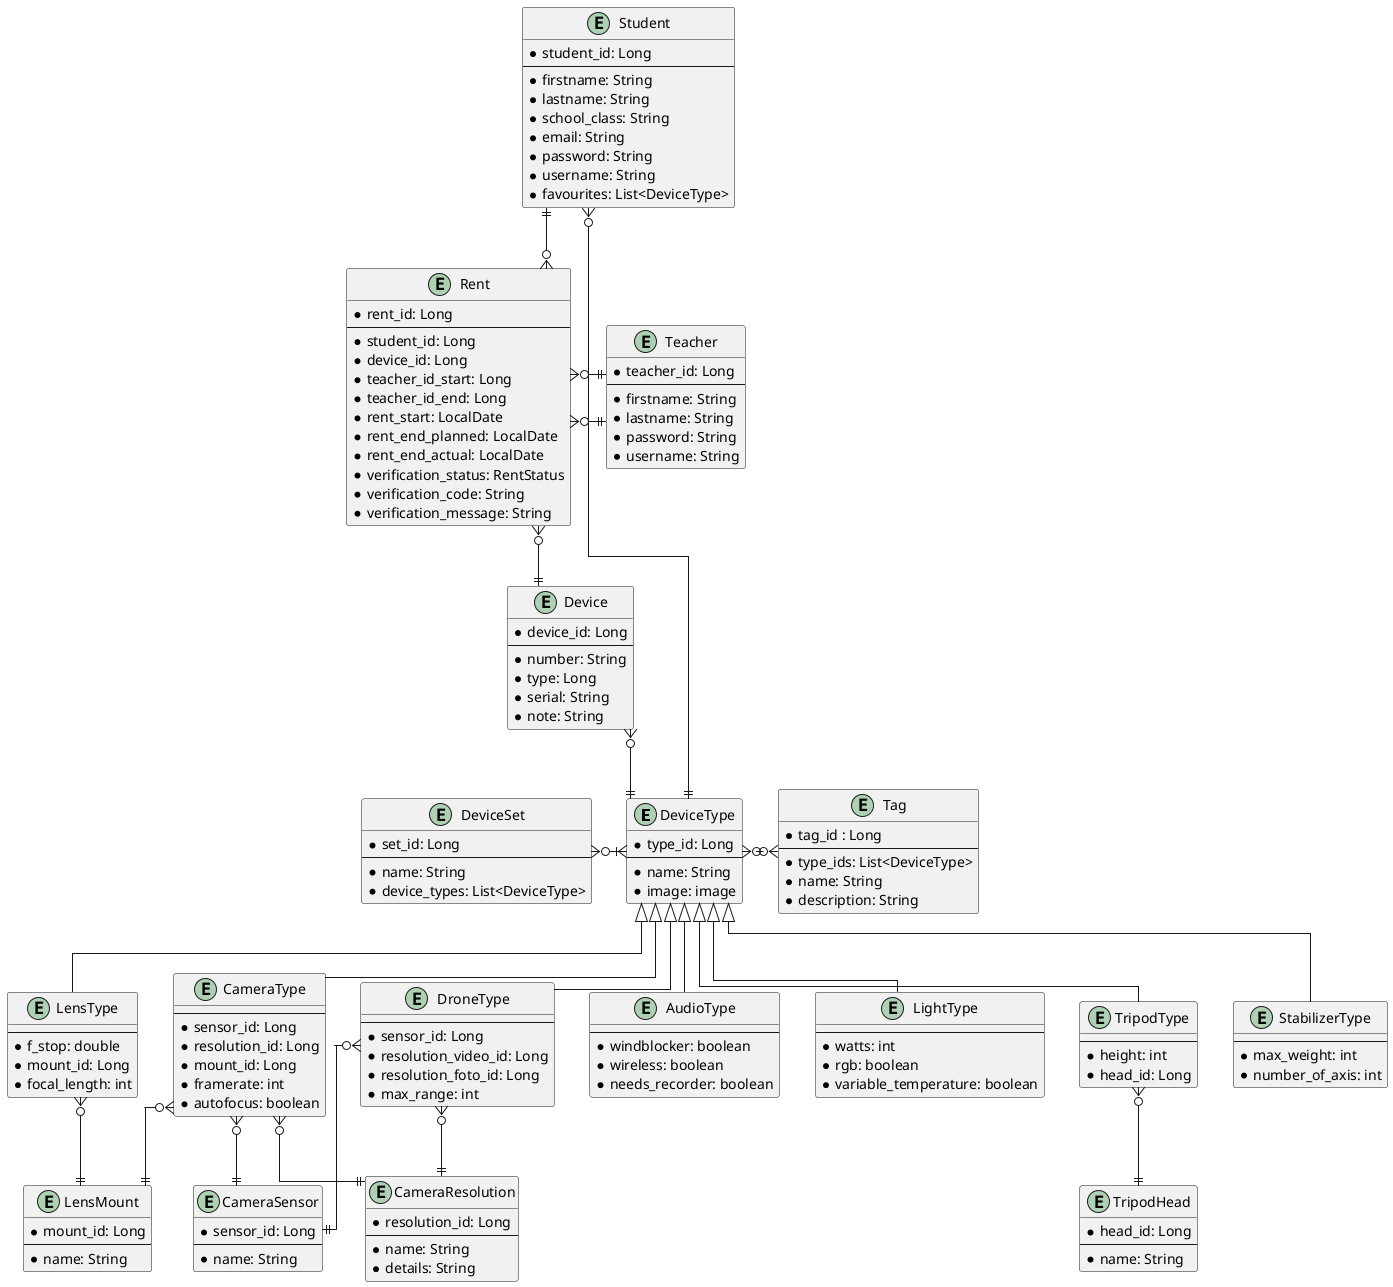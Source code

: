 @startuml
   skinparam linetype ortho

   entity DeviceType {
        * type_id: Long
        --
        * name: String
        * image: image
    }

    entity CameraType {
        --
        * sensor_id: Long
        * resolution_id: Long
        * mount_id: Long
        * framerate: int
        * autofocus: boolean
    }

    entity DroneType {
        --
        * sensor_id: Long
        * resolution_video_id: Long
        * resolution_foto_id: Long
        * max_range: int
    }

    entity LensType {
        --
        * f_stop: double
        * mount_id: Long
        * focal_length: int
    }

    entity AudioType {
        --
        * windblocker: boolean
        * wireless: boolean
        * needs_recorder: boolean
    }

    entity LightType {
        --
        * watts: int
        * rgb: boolean
        * variable_temperature: boolean
    }

    entity TripodType {
        --
        * height: int
        * head_id: Long
    }

    entity StabilizerType {
        --
        * max_weight: int
        * number_of_axis: int
    }

    DeviceType <|-down- CameraType
    DeviceType <|-down- AudioType
    DeviceType <|-down- LightType
    DeviceType <|-down- TripodType
    DeviceType <|-down- StabilizerType
    DeviceType <|-down- DroneType
    DeviceType <|-down- LensType

    entity TripodHead {
        * head_id: Long
        --
        * name: String
    }

    entity LensMount {
        * mount_id: Long
        --
        * name: String
    }

    entity CameraSensor {
        * sensor_id: Long
        --
        * name: String
    }

    entity CameraResolution {
        * resolution_id: Long
        --
        * name: String
        * details: String
    }

    TripodType }o--|| TripodHead
    LensType }o--|| LensMount
    CameraType }o--|| LensMount
    CameraType }o--|| CameraSensor
    DroneType }o--|| CameraSensor
    DroneType }o--|| CameraResolution
    CameraType }o--|| CameraResolution

    entity Device {
        * device_id: Long
        --
        * number: String
        * type: Long
        * serial: String
        * note: String
    }

    entity Rent{
        * rent_id: Long
        --
        * student_id: Long
        * device_id: Long
        * teacher_id_start: Long
        * teacher_id_end: Long
        * rent_start: LocalDate
        * rent_end_planned: LocalDate
        * rent_end_actual: LocalDate
        * verification_status: RentStatus
        * verification_code: String
        * verification_message: String
    }

    entity Tag {
        * tag_id : Long
        --
        * type_ids: List<DeviceType>
        * name: String
        * description: String
    }

    entity Student {
        * student_id: Long
        --
        * firstname: String
        * lastname: String
        * school_class: String
        * email: String
        * password: String
        * username: String
        * favourites: List<DeviceType>
    }

    entity Teacher {
        * teacher_id: Long
        --
        * firstname: String
        * lastname: String
        * password: String
        * username: String
    }

     entity DeviceSet {
        * set_id: Long
        --
        * name: String
        * device_types: List<DeviceType>
    }

    Device }o-down-|| DeviceType
    DeviceType }|-left-o{ DeviceSet
    DeviceType }o-right-o{ Tag

    Rent }o--|| Device
    Rent }o-up-|| Student
    Rent }o-right-|| Teacher
    Rent }o-right-|| Teacher

    Student }o--|| DeviceType
@enduml